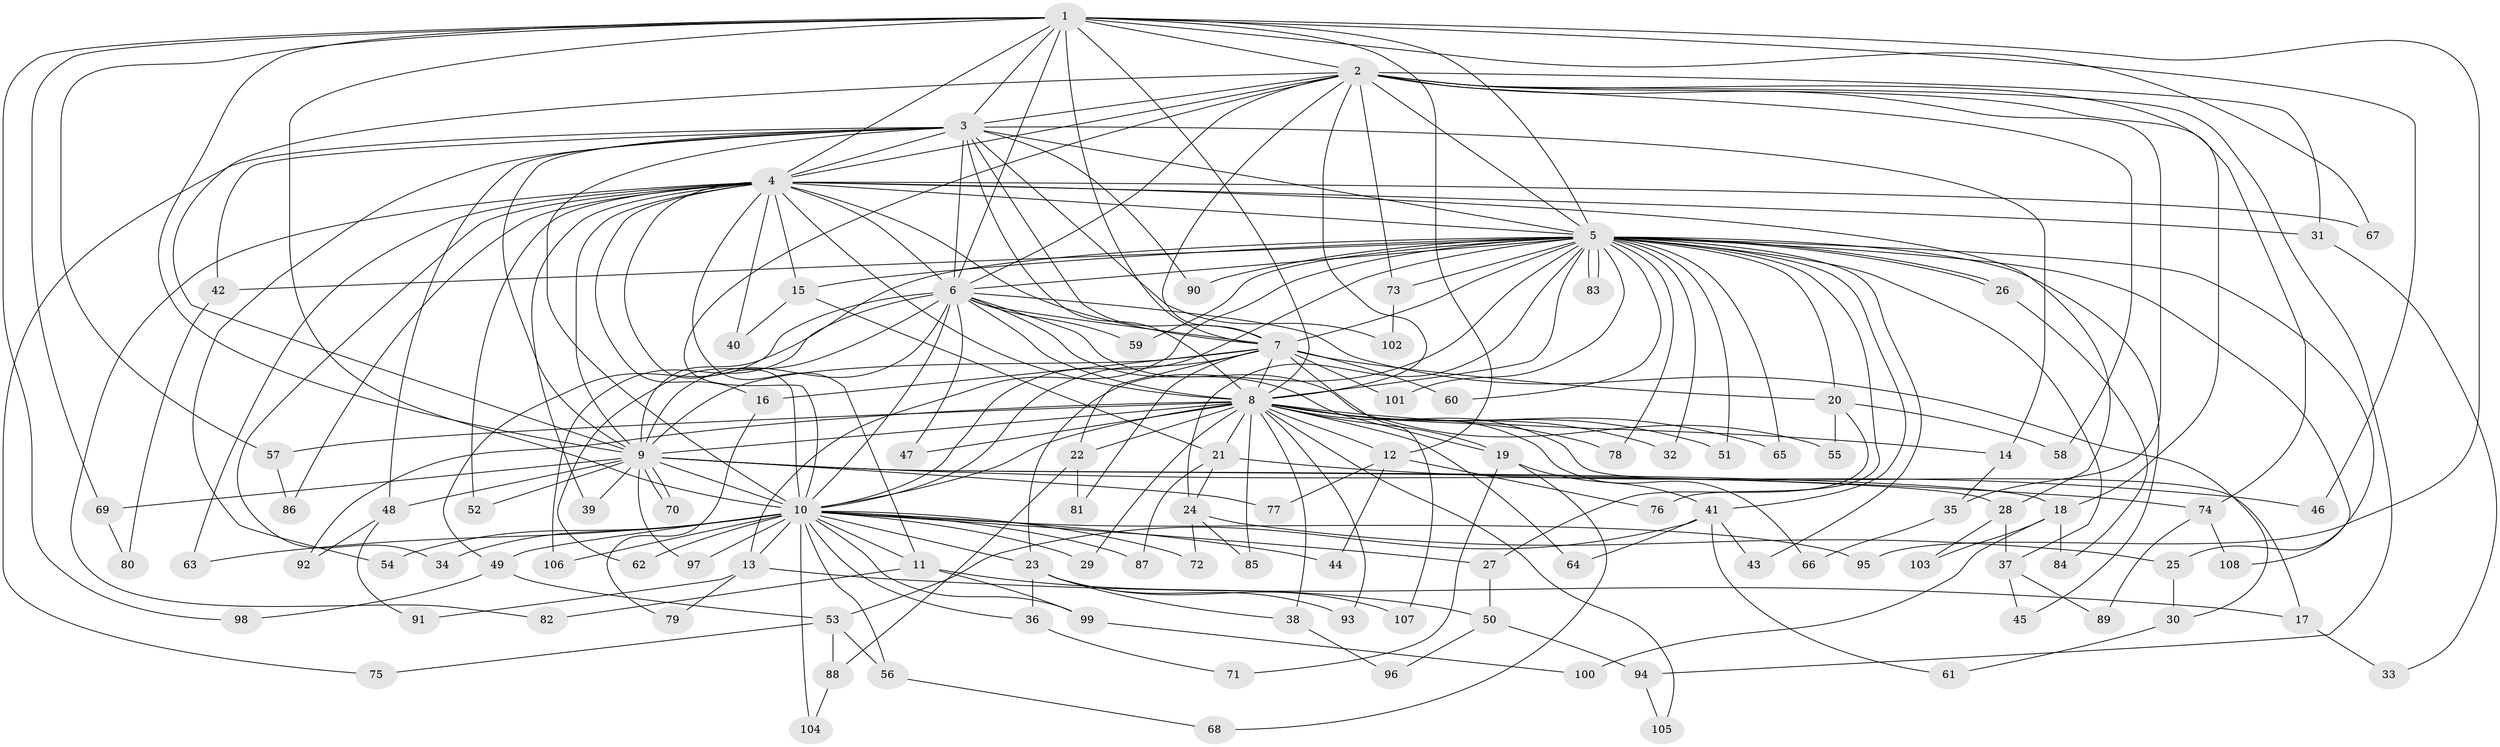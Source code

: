 // coarse degree distribution, {4: 0.18181818181818182, 5: 0.09090909090909091, 16: 0.030303030303030304, 2: 0.12121212121212122, 11: 0.06060606060606061, 3: 0.12121212121212122, 14: 0.06060606060606061, 1: 0.06060606060606061, 21: 0.030303030303030304, 6: 0.15151515151515152, 7: 0.030303030303030304, 12: 0.030303030303030304, 19: 0.030303030303030304}
// Generated by graph-tools (version 1.1) at 2025/36/03/04/25 23:36:32]
// undirected, 108 vertices, 241 edges
graph export_dot {
  node [color=gray90,style=filled];
  1;
  2;
  3;
  4;
  5;
  6;
  7;
  8;
  9;
  10;
  11;
  12;
  13;
  14;
  15;
  16;
  17;
  18;
  19;
  20;
  21;
  22;
  23;
  24;
  25;
  26;
  27;
  28;
  29;
  30;
  31;
  32;
  33;
  34;
  35;
  36;
  37;
  38;
  39;
  40;
  41;
  42;
  43;
  44;
  45;
  46;
  47;
  48;
  49;
  50;
  51;
  52;
  53;
  54;
  55;
  56;
  57;
  58;
  59;
  60;
  61;
  62;
  63;
  64;
  65;
  66;
  67;
  68;
  69;
  70;
  71;
  72;
  73;
  74;
  75;
  76;
  77;
  78;
  79;
  80;
  81;
  82;
  83;
  84;
  85;
  86;
  87;
  88;
  89;
  90;
  91;
  92;
  93;
  94;
  95;
  96;
  97;
  98;
  99;
  100;
  101;
  102;
  103;
  104;
  105;
  106;
  107;
  108;
  1 -- 2;
  1 -- 3;
  1 -- 4;
  1 -- 5;
  1 -- 6;
  1 -- 7;
  1 -- 8;
  1 -- 9;
  1 -- 10;
  1 -- 12;
  1 -- 46;
  1 -- 57;
  1 -- 67;
  1 -- 69;
  1 -- 95;
  1 -- 98;
  2 -- 3;
  2 -- 4;
  2 -- 5;
  2 -- 6;
  2 -- 7;
  2 -- 8;
  2 -- 9;
  2 -- 10;
  2 -- 18;
  2 -- 31;
  2 -- 35;
  2 -- 58;
  2 -- 73;
  2 -- 74;
  2 -- 94;
  3 -- 4;
  3 -- 5;
  3 -- 6;
  3 -- 7;
  3 -- 8;
  3 -- 9;
  3 -- 10;
  3 -- 14;
  3 -- 42;
  3 -- 48;
  3 -- 54;
  3 -- 75;
  3 -- 90;
  3 -- 102;
  4 -- 5;
  4 -- 6;
  4 -- 7;
  4 -- 8;
  4 -- 9;
  4 -- 10;
  4 -- 11;
  4 -- 15;
  4 -- 16;
  4 -- 28;
  4 -- 31;
  4 -- 34;
  4 -- 39;
  4 -- 40;
  4 -- 52;
  4 -- 63;
  4 -- 67;
  4 -- 82;
  4 -- 86;
  5 -- 6;
  5 -- 7;
  5 -- 8;
  5 -- 9;
  5 -- 10;
  5 -- 13;
  5 -- 15;
  5 -- 20;
  5 -- 23;
  5 -- 24;
  5 -- 25;
  5 -- 26;
  5 -- 26;
  5 -- 32;
  5 -- 37;
  5 -- 41;
  5 -- 42;
  5 -- 43;
  5 -- 45;
  5 -- 51;
  5 -- 59;
  5 -- 60;
  5 -- 65;
  5 -- 73;
  5 -- 76;
  5 -- 78;
  5 -- 83;
  5 -- 83;
  5 -- 90;
  5 -- 101;
  5 -- 108;
  6 -- 7;
  6 -- 8;
  6 -- 9;
  6 -- 10;
  6 -- 19;
  6 -- 30;
  6 -- 47;
  6 -- 49;
  6 -- 55;
  6 -- 59;
  6 -- 62;
  6 -- 106;
  7 -- 8;
  7 -- 9;
  7 -- 10;
  7 -- 16;
  7 -- 20;
  7 -- 22;
  7 -- 60;
  7 -- 81;
  7 -- 101;
  7 -- 107;
  8 -- 9;
  8 -- 10;
  8 -- 12;
  8 -- 14;
  8 -- 17;
  8 -- 19;
  8 -- 21;
  8 -- 22;
  8 -- 29;
  8 -- 32;
  8 -- 38;
  8 -- 47;
  8 -- 51;
  8 -- 57;
  8 -- 64;
  8 -- 65;
  8 -- 66;
  8 -- 78;
  8 -- 85;
  8 -- 92;
  8 -- 93;
  8 -- 105;
  9 -- 10;
  9 -- 18;
  9 -- 28;
  9 -- 39;
  9 -- 48;
  9 -- 52;
  9 -- 69;
  9 -- 70;
  9 -- 70;
  9 -- 74;
  9 -- 77;
  9 -- 97;
  10 -- 11;
  10 -- 13;
  10 -- 23;
  10 -- 27;
  10 -- 29;
  10 -- 34;
  10 -- 36;
  10 -- 44;
  10 -- 49;
  10 -- 54;
  10 -- 56;
  10 -- 62;
  10 -- 63;
  10 -- 72;
  10 -- 87;
  10 -- 95;
  10 -- 97;
  10 -- 99;
  10 -- 104;
  10 -- 106;
  11 -- 50;
  11 -- 82;
  11 -- 99;
  12 -- 44;
  12 -- 76;
  12 -- 77;
  13 -- 17;
  13 -- 79;
  13 -- 91;
  14 -- 35;
  15 -- 21;
  15 -- 40;
  16 -- 79;
  17 -- 33;
  18 -- 84;
  18 -- 100;
  18 -- 103;
  19 -- 41;
  19 -- 68;
  19 -- 71;
  20 -- 27;
  20 -- 55;
  20 -- 58;
  21 -- 24;
  21 -- 46;
  21 -- 87;
  22 -- 81;
  22 -- 88;
  23 -- 36;
  23 -- 38;
  23 -- 93;
  23 -- 107;
  24 -- 25;
  24 -- 72;
  24 -- 85;
  25 -- 30;
  26 -- 84;
  27 -- 50;
  28 -- 37;
  28 -- 103;
  30 -- 61;
  31 -- 33;
  35 -- 66;
  36 -- 71;
  37 -- 45;
  37 -- 89;
  38 -- 96;
  41 -- 43;
  41 -- 53;
  41 -- 61;
  41 -- 64;
  42 -- 80;
  48 -- 91;
  48 -- 92;
  49 -- 53;
  49 -- 98;
  50 -- 94;
  50 -- 96;
  53 -- 56;
  53 -- 75;
  53 -- 88;
  56 -- 68;
  57 -- 86;
  69 -- 80;
  73 -- 102;
  74 -- 89;
  74 -- 108;
  88 -- 104;
  94 -- 105;
  99 -- 100;
}

